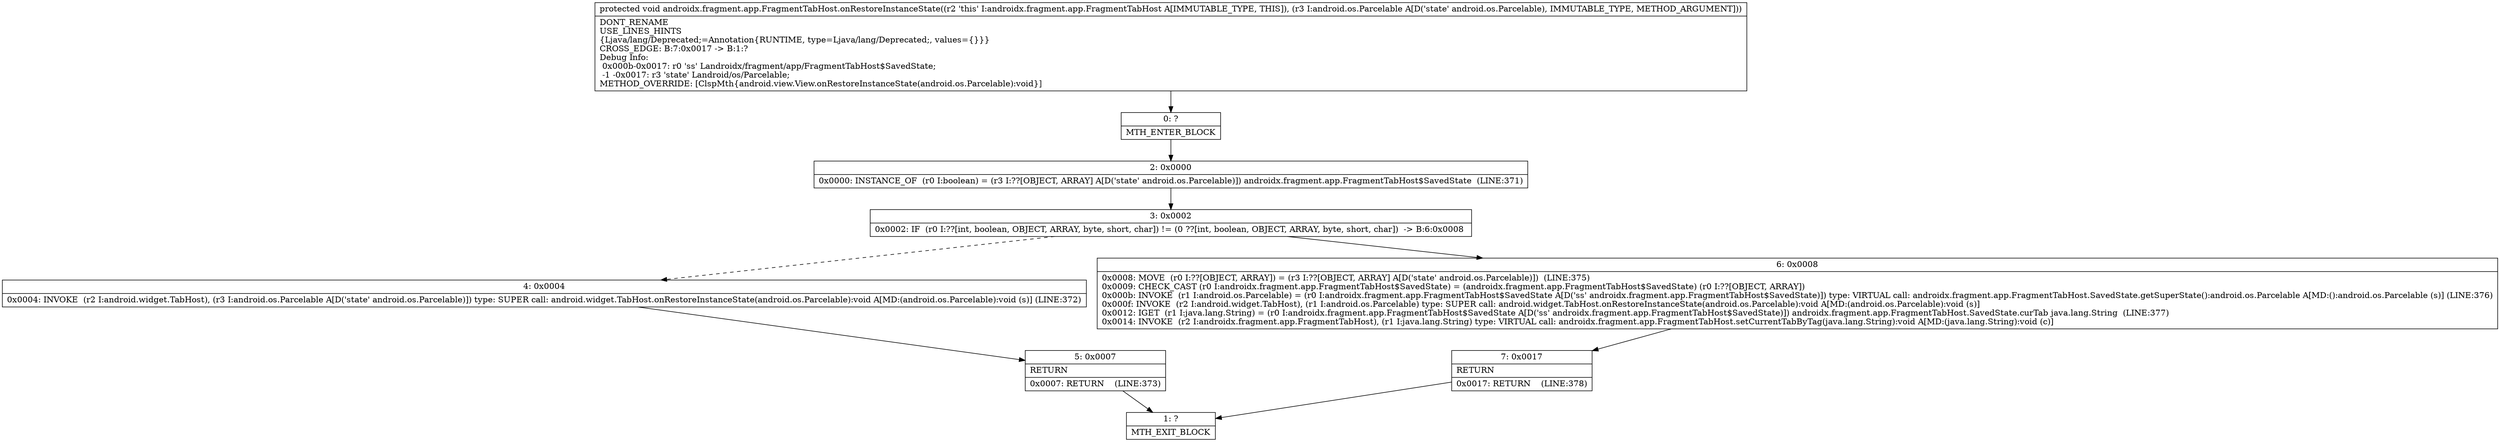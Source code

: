 digraph "CFG forandroidx.fragment.app.FragmentTabHost.onRestoreInstanceState(Landroid\/os\/Parcelable;)V" {
Node_0 [shape=record,label="{0\:\ ?|MTH_ENTER_BLOCK\l}"];
Node_2 [shape=record,label="{2\:\ 0x0000|0x0000: INSTANCE_OF  (r0 I:boolean) = (r3 I:??[OBJECT, ARRAY] A[D('state' android.os.Parcelable)]) androidx.fragment.app.FragmentTabHost$SavedState  (LINE:371)\l}"];
Node_3 [shape=record,label="{3\:\ 0x0002|0x0002: IF  (r0 I:??[int, boolean, OBJECT, ARRAY, byte, short, char]) != (0 ??[int, boolean, OBJECT, ARRAY, byte, short, char])  \-\> B:6:0x0008 \l}"];
Node_4 [shape=record,label="{4\:\ 0x0004|0x0004: INVOKE  (r2 I:android.widget.TabHost), (r3 I:android.os.Parcelable A[D('state' android.os.Parcelable)]) type: SUPER call: android.widget.TabHost.onRestoreInstanceState(android.os.Parcelable):void A[MD:(android.os.Parcelable):void (s)] (LINE:372)\l}"];
Node_5 [shape=record,label="{5\:\ 0x0007|RETURN\l|0x0007: RETURN    (LINE:373)\l}"];
Node_1 [shape=record,label="{1\:\ ?|MTH_EXIT_BLOCK\l}"];
Node_6 [shape=record,label="{6\:\ 0x0008|0x0008: MOVE  (r0 I:??[OBJECT, ARRAY]) = (r3 I:??[OBJECT, ARRAY] A[D('state' android.os.Parcelable)])  (LINE:375)\l0x0009: CHECK_CAST (r0 I:androidx.fragment.app.FragmentTabHost$SavedState) = (androidx.fragment.app.FragmentTabHost$SavedState) (r0 I:??[OBJECT, ARRAY]) \l0x000b: INVOKE  (r1 I:android.os.Parcelable) = (r0 I:androidx.fragment.app.FragmentTabHost$SavedState A[D('ss' androidx.fragment.app.FragmentTabHost$SavedState)]) type: VIRTUAL call: androidx.fragment.app.FragmentTabHost.SavedState.getSuperState():android.os.Parcelable A[MD:():android.os.Parcelable (s)] (LINE:376)\l0x000f: INVOKE  (r2 I:android.widget.TabHost), (r1 I:android.os.Parcelable) type: SUPER call: android.widget.TabHost.onRestoreInstanceState(android.os.Parcelable):void A[MD:(android.os.Parcelable):void (s)]\l0x0012: IGET  (r1 I:java.lang.String) = (r0 I:androidx.fragment.app.FragmentTabHost$SavedState A[D('ss' androidx.fragment.app.FragmentTabHost$SavedState)]) androidx.fragment.app.FragmentTabHost.SavedState.curTab java.lang.String  (LINE:377)\l0x0014: INVOKE  (r2 I:androidx.fragment.app.FragmentTabHost), (r1 I:java.lang.String) type: VIRTUAL call: androidx.fragment.app.FragmentTabHost.setCurrentTabByTag(java.lang.String):void A[MD:(java.lang.String):void (c)]\l}"];
Node_7 [shape=record,label="{7\:\ 0x0017|RETURN\l|0x0017: RETURN    (LINE:378)\l}"];
MethodNode[shape=record,label="{protected void androidx.fragment.app.FragmentTabHost.onRestoreInstanceState((r2 'this' I:androidx.fragment.app.FragmentTabHost A[IMMUTABLE_TYPE, THIS]), (r3 I:android.os.Parcelable A[D('state' android.os.Parcelable), IMMUTABLE_TYPE, METHOD_ARGUMENT]))  | DONT_RENAME\lUSE_LINES_HINTS\l\{Ljava\/lang\/Deprecated;=Annotation\{RUNTIME, type=Ljava\/lang\/Deprecated;, values=\{\}\}\}\lCROSS_EDGE: B:7:0x0017 \-\> B:1:?\lDebug Info:\l  0x000b\-0x0017: r0 'ss' Landroidx\/fragment\/app\/FragmentTabHost$SavedState;\l  \-1 \-0x0017: r3 'state' Landroid\/os\/Parcelable;\lMETHOD_OVERRIDE: [ClspMth\{android.view.View.onRestoreInstanceState(android.os.Parcelable):void\}]\l}"];
MethodNode -> Node_0;Node_0 -> Node_2;
Node_2 -> Node_3;
Node_3 -> Node_4[style=dashed];
Node_3 -> Node_6;
Node_4 -> Node_5;
Node_5 -> Node_1;
Node_6 -> Node_7;
Node_7 -> Node_1;
}

